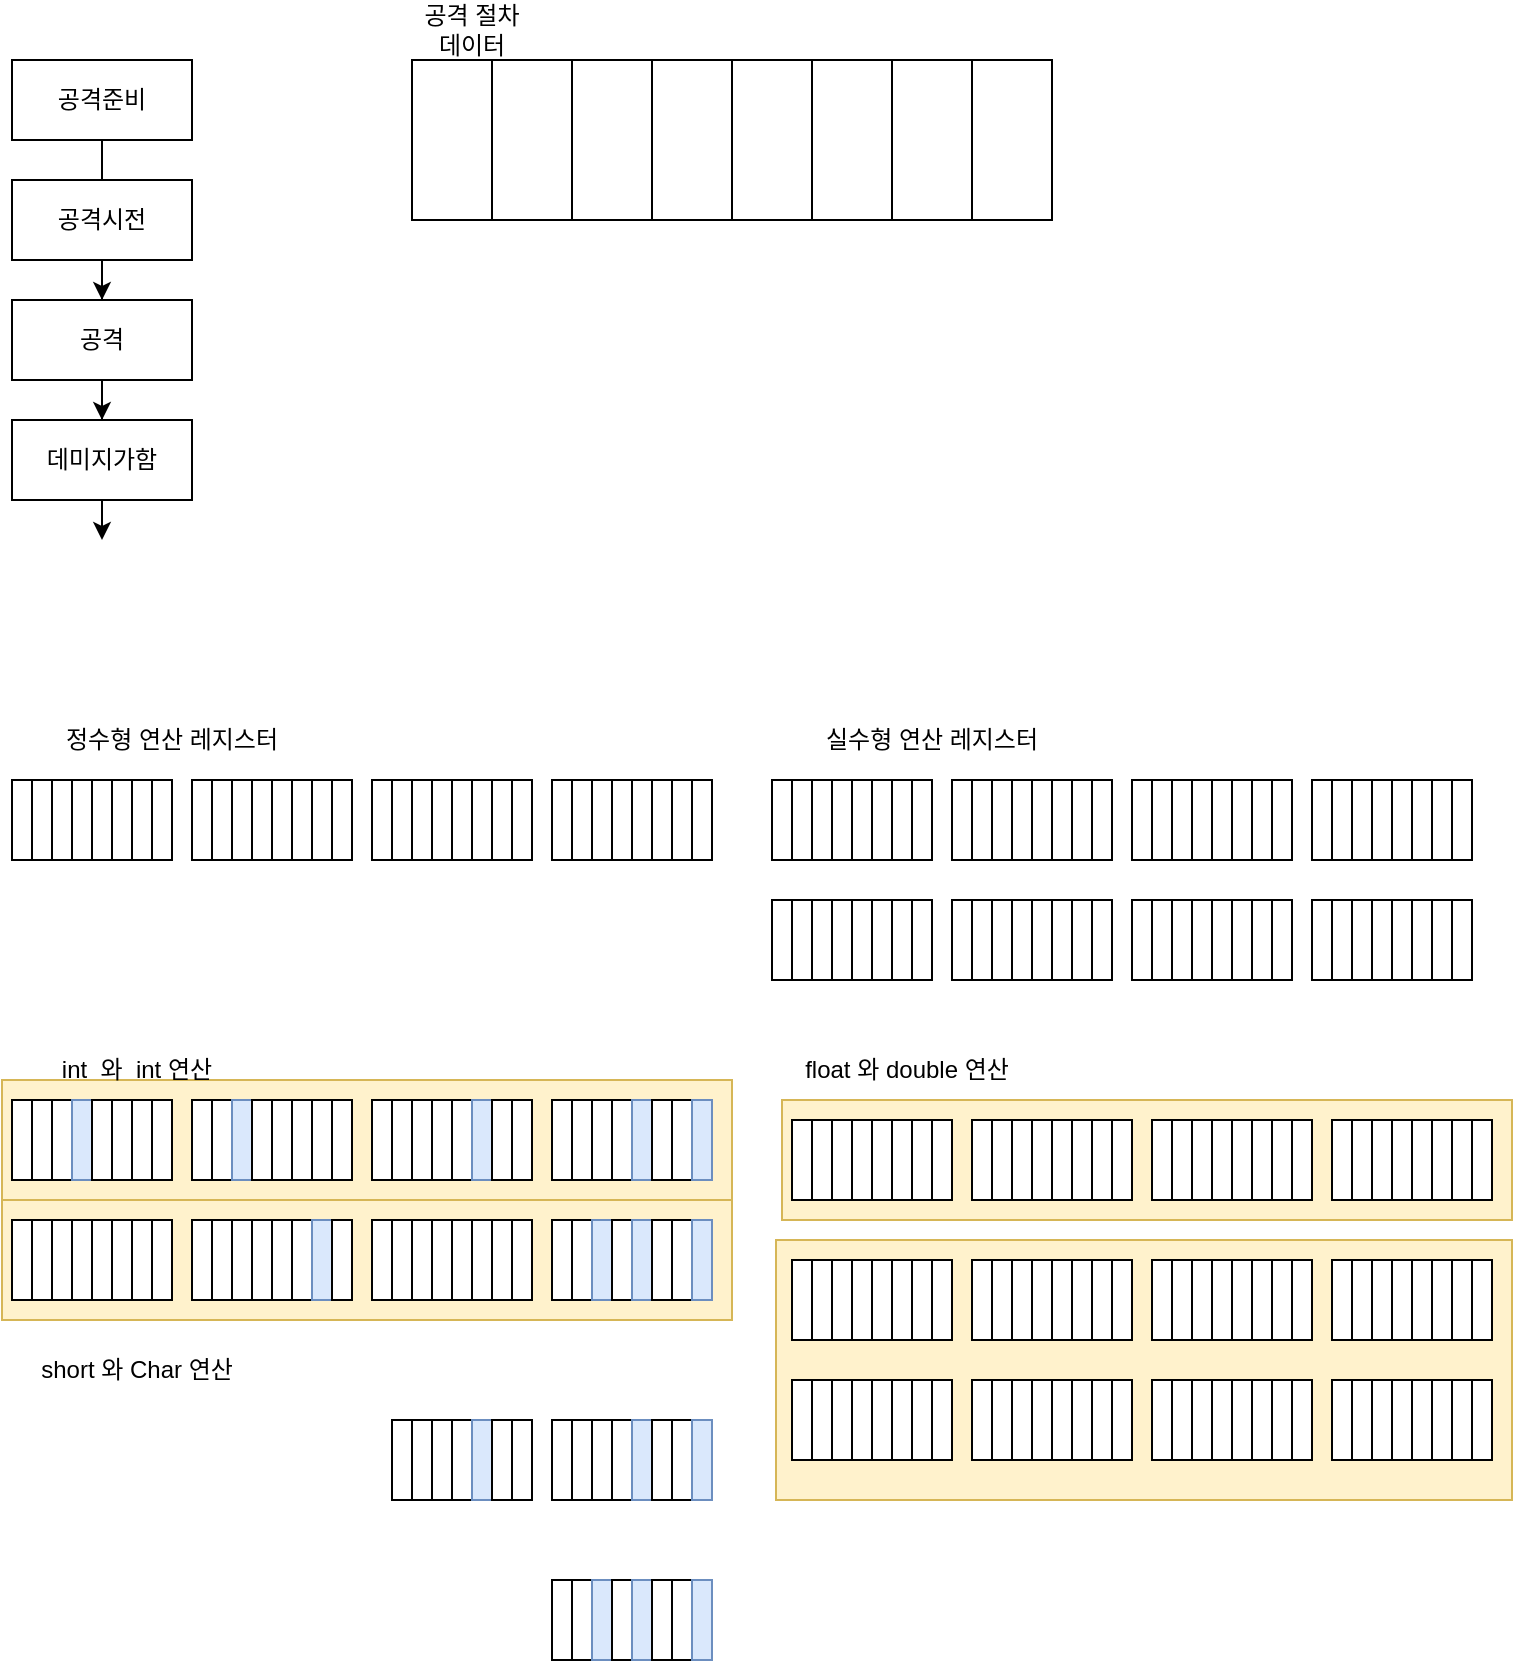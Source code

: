 <mxfile version="17.1.3" type="device"><diagram id="Vo5iiV8naYJb0bLIWX2L" name="Page-1"><mxGraphModel dx="920" dy="551" grid="1" gridSize="10" guides="1" tooltips="1" connect="1" arrows="1" fold="1" page="1" pageScale="1" pageWidth="827" pageHeight="1169" math="0" shadow="0"><root><mxCell id="0"/><mxCell id="1" parent="0"/><mxCell id="YR-LMl0BRKi59D6_fEqB-435" value="" style="rounded=0;whiteSpace=wrap;html=1;fillColor=#fff2cc;strokeColor=#d6b656;" vertex="1" parent="1"><mxGeometry x="75" y="610" width="365" height="60" as="geometry"/></mxCell><mxCell id="YR-LMl0BRKi59D6_fEqB-434" value="" style="rounded=0;whiteSpace=wrap;html=1;fillColor=#fff2cc;strokeColor=#d6b656;" vertex="1" parent="1"><mxGeometry x="75" y="550" width="365" height="60" as="geometry"/></mxCell><mxCell id="YR-LMl0BRKi59D6_fEqB-433" value="" style="rounded=0;whiteSpace=wrap;html=1;fillColor=#fff2cc;strokeColor=#d6b656;" vertex="1" parent="1"><mxGeometry x="462" y="630" width="368" height="130" as="geometry"/></mxCell><mxCell id="YR-LMl0BRKi59D6_fEqB-432" value="" style="rounded=0;whiteSpace=wrap;html=1;fillColor=#fff2cc;strokeColor=#d6b656;" vertex="1" parent="1"><mxGeometry x="465" y="560" width="365" height="60" as="geometry"/></mxCell><mxCell id="YR-LMl0BRKi59D6_fEqB-9" value="" style="edgeStyle=orthogonalEdgeStyle;rounded=0;orthogonalLoop=1;jettySize=auto;html=1;" edge="1" parent="1" source="YR-LMl0BRKi59D6_fEqB-1" target="YR-LMl0BRKi59D6_fEqB-3"><mxGeometry relative="1" as="geometry"/></mxCell><mxCell id="YR-LMl0BRKi59D6_fEqB-1" value="공격준비" style="rounded=0;whiteSpace=wrap;html=1;" vertex="1" parent="1"><mxGeometry x="80" y="40" width="90" height="40" as="geometry"/></mxCell><mxCell id="YR-LMl0BRKi59D6_fEqB-7" value="" style="edgeStyle=orthogonalEdgeStyle;rounded=0;orthogonalLoop=1;jettySize=auto;html=1;" edge="1" parent="1" source="YR-LMl0BRKi59D6_fEqB-2" target="YR-LMl0BRKi59D6_fEqB-4"><mxGeometry relative="1" as="geometry"/></mxCell><mxCell id="YR-LMl0BRKi59D6_fEqB-2" value="공격시전" style="rounded=0;whiteSpace=wrap;html=1;" vertex="1" parent="1"><mxGeometry x="80" y="100" width="90" height="40" as="geometry"/></mxCell><mxCell id="YR-LMl0BRKi59D6_fEqB-8" value="" style="edgeStyle=orthogonalEdgeStyle;rounded=0;orthogonalLoop=1;jettySize=auto;html=1;" edge="1" parent="1" source="YR-LMl0BRKi59D6_fEqB-3"><mxGeometry relative="1" as="geometry"><mxPoint x="125" y="280" as="targetPoint"/></mxGeometry></mxCell><mxCell id="YR-LMl0BRKi59D6_fEqB-3" value="공격" style="rounded=0;whiteSpace=wrap;html=1;" vertex="1" parent="1"><mxGeometry x="80" y="160" width="90" height="40" as="geometry"/></mxCell><mxCell id="YR-LMl0BRKi59D6_fEqB-4" value="데미지가함" style="rounded=0;whiteSpace=wrap;html=1;" vertex="1" parent="1"><mxGeometry x="80" y="220" width="90" height="40" as="geometry"/></mxCell><mxCell id="YR-LMl0BRKi59D6_fEqB-10" value="" style="rounded=0;whiteSpace=wrap;html=1;" vertex="1" parent="1"><mxGeometry x="280" y="40" width="40" height="80" as="geometry"/></mxCell><mxCell id="YR-LMl0BRKi59D6_fEqB-11" value="" style="rounded=0;whiteSpace=wrap;html=1;" vertex="1" parent="1"><mxGeometry x="320" y="40" width="40" height="80" as="geometry"/></mxCell><mxCell id="YR-LMl0BRKi59D6_fEqB-12" value="" style="rounded=0;whiteSpace=wrap;html=1;" vertex="1" parent="1"><mxGeometry x="360" y="40" width="40" height="80" as="geometry"/></mxCell><mxCell id="YR-LMl0BRKi59D6_fEqB-13" value="" style="rounded=0;whiteSpace=wrap;html=1;" vertex="1" parent="1"><mxGeometry x="400" y="40" width="40" height="80" as="geometry"/></mxCell><mxCell id="YR-LMl0BRKi59D6_fEqB-14" value="" style="rounded=0;whiteSpace=wrap;html=1;" vertex="1" parent="1"><mxGeometry x="440" y="40" width="40" height="80" as="geometry"/></mxCell><mxCell id="YR-LMl0BRKi59D6_fEqB-15" value="" style="rounded=0;whiteSpace=wrap;html=1;" vertex="1" parent="1"><mxGeometry x="480" y="40" width="40" height="80" as="geometry"/></mxCell><mxCell id="YR-LMl0BRKi59D6_fEqB-16" value="" style="rounded=0;whiteSpace=wrap;html=1;" vertex="1" parent="1"><mxGeometry x="520" y="40" width="40" height="80" as="geometry"/></mxCell><mxCell id="YR-LMl0BRKi59D6_fEqB-17" value="" style="rounded=0;whiteSpace=wrap;html=1;" vertex="1" parent="1"><mxGeometry x="560" y="40" width="40" height="80" as="geometry"/></mxCell><mxCell id="YR-LMl0BRKi59D6_fEqB-18" value="공격 절차 데이터" style="text;html=1;strokeColor=none;fillColor=none;align=center;verticalAlign=middle;whiteSpace=wrap;rounded=0;" vertex="1" parent="1"><mxGeometry x="280" y="10" width="60" height="30" as="geometry"/></mxCell><mxCell id="YR-LMl0BRKi59D6_fEqB-19" value="" style="rounded=0;whiteSpace=wrap;html=1;" vertex="1" parent="1"><mxGeometry x="80" y="400" width="10" height="40" as="geometry"/></mxCell><mxCell id="YR-LMl0BRKi59D6_fEqB-27" value="정수형 연산 레지스터" style="text;html=1;strokeColor=none;fillColor=none;align=center;verticalAlign=middle;whiteSpace=wrap;rounded=0;" vertex="1" parent="1"><mxGeometry x="80" y="360" width="160" height="40" as="geometry"/></mxCell><mxCell id="YR-LMl0BRKi59D6_fEqB-36" value="" style="rounded=0;whiteSpace=wrap;html=1;" vertex="1" parent="1"><mxGeometry x="90" y="400" width="10" height="40" as="geometry"/></mxCell><mxCell id="YR-LMl0BRKi59D6_fEqB-37" value="" style="rounded=0;whiteSpace=wrap;html=1;" vertex="1" parent="1"><mxGeometry x="100" y="400" width="10" height="40" as="geometry"/></mxCell><mxCell id="YR-LMl0BRKi59D6_fEqB-38" value="" style="rounded=0;whiteSpace=wrap;html=1;" vertex="1" parent="1"><mxGeometry x="110" y="400" width="10" height="40" as="geometry"/></mxCell><mxCell id="YR-LMl0BRKi59D6_fEqB-39" value="" style="rounded=0;whiteSpace=wrap;html=1;" vertex="1" parent="1"><mxGeometry x="120" y="400" width="10" height="40" as="geometry"/></mxCell><mxCell id="YR-LMl0BRKi59D6_fEqB-40" value="" style="rounded=0;whiteSpace=wrap;html=1;" vertex="1" parent="1"><mxGeometry x="130" y="400" width="10" height="40" as="geometry"/></mxCell><mxCell id="YR-LMl0BRKi59D6_fEqB-41" value="" style="rounded=0;whiteSpace=wrap;html=1;" vertex="1" parent="1"><mxGeometry x="140" y="400" width="10" height="40" as="geometry"/></mxCell><mxCell id="YR-LMl0BRKi59D6_fEqB-42" value="" style="rounded=0;whiteSpace=wrap;html=1;" vertex="1" parent="1"><mxGeometry x="150" y="400" width="10" height="40" as="geometry"/></mxCell><mxCell id="YR-LMl0BRKi59D6_fEqB-43" value="" style="rounded=0;whiteSpace=wrap;html=1;" vertex="1" parent="1"><mxGeometry x="170" y="400" width="10" height="40" as="geometry"/></mxCell><mxCell id="YR-LMl0BRKi59D6_fEqB-44" value="" style="rounded=0;whiteSpace=wrap;html=1;" vertex="1" parent="1"><mxGeometry x="180" y="400" width="10" height="40" as="geometry"/></mxCell><mxCell id="YR-LMl0BRKi59D6_fEqB-45" value="" style="rounded=0;whiteSpace=wrap;html=1;" vertex="1" parent="1"><mxGeometry x="190" y="400" width="10" height="40" as="geometry"/></mxCell><mxCell id="YR-LMl0BRKi59D6_fEqB-46" value="" style="rounded=0;whiteSpace=wrap;html=1;" vertex="1" parent="1"><mxGeometry x="200" y="400" width="10" height="40" as="geometry"/></mxCell><mxCell id="YR-LMl0BRKi59D6_fEqB-47" value="" style="rounded=0;whiteSpace=wrap;html=1;" vertex="1" parent="1"><mxGeometry x="210" y="400" width="10" height="40" as="geometry"/></mxCell><mxCell id="YR-LMl0BRKi59D6_fEqB-48" value="" style="rounded=0;whiteSpace=wrap;html=1;" vertex="1" parent="1"><mxGeometry x="220" y="400" width="10" height="40" as="geometry"/></mxCell><mxCell id="YR-LMl0BRKi59D6_fEqB-49" value="" style="rounded=0;whiteSpace=wrap;html=1;" vertex="1" parent="1"><mxGeometry x="230" y="400" width="10" height="40" as="geometry"/></mxCell><mxCell id="YR-LMl0BRKi59D6_fEqB-50" value="" style="rounded=0;whiteSpace=wrap;html=1;" vertex="1" parent="1"><mxGeometry x="240" y="400" width="10" height="40" as="geometry"/></mxCell><mxCell id="YR-LMl0BRKi59D6_fEqB-51" value="" style="rounded=0;whiteSpace=wrap;html=1;" vertex="1" parent="1"><mxGeometry x="260" y="400" width="10" height="40" as="geometry"/></mxCell><mxCell id="YR-LMl0BRKi59D6_fEqB-52" value="" style="rounded=0;whiteSpace=wrap;html=1;" vertex="1" parent="1"><mxGeometry x="270" y="400" width="10" height="40" as="geometry"/></mxCell><mxCell id="YR-LMl0BRKi59D6_fEqB-53" value="" style="rounded=0;whiteSpace=wrap;html=1;" vertex="1" parent="1"><mxGeometry x="280" y="400" width="10" height="40" as="geometry"/></mxCell><mxCell id="YR-LMl0BRKi59D6_fEqB-54" value="" style="rounded=0;whiteSpace=wrap;html=1;" vertex="1" parent="1"><mxGeometry x="290" y="400" width="10" height="40" as="geometry"/></mxCell><mxCell id="YR-LMl0BRKi59D6_fEqB-55" value="" style="rounded=0;whiteSpace=wrap;html=1;" vertex="1" parent="1"><mxGeometry x="300" y="400" width="10" height="40" as="geometry"/></mxCell><mxCell id="YR-LMl0BRKi59D6_fEqB-56" value="" style="rounded=0;whiteSpace=wrap;html=1;" vertex="1" parent="1"><mxGeometry x="310" y="400" width="10" height="40" as="geometry"/></mxCell><mxCell id="YR-LMl0BRKi59D6_fEqB-57" value="" style="rounded=0;whiteSpace=wrap;html=1;" vertex="1" parent="1"><mxGeometry x="320" y="400" width="10" height="40" as="geometry"/></mxCell><mxCell id="YR-LMl0BRKi59D6_fEqB-58" value="" style="rounded=0;whiteSpace=wrap;html=1;" vertex="1" parent="1"><mxGeometry x="330" y="400" width="10" height="40" as="geometry"/></mxCell><mxCell id="YR-LMl0BRKi59D6_fEqB-67" value="" style="rounded=0;whiteSpace=wrap;html=1;" vertex="1" parent="1"><mxGeometry x="350" y="400" width="10" height="40" as="geometry"/></mxCell><mxCell id="YR-LMl0BRKi59D6_fEqB-68" value="" style="rounded=0;whiteSpace=wrap;html=1;" vertex="1" parent="1"><mxGeometry x="360" y="400" width="10" height="40" as="geometry"/></mxCell><mxCell id="YR-LMl0BRKi59D6_fEqB-69" value="" style="rounded=0;whiteSpace=wrap;html=1;" vertex="1" parent="1"><mxGeometry x="370" y="400" width="10" height="40" as="geometry"/></mxCell><mxCell id="YR-LMl0BRKi59D6_fEqB-70" value="" style="rounded=0;whiteSpace=wrap;html=1;" vertex="1" parent="1"><mxGeometry x="380" y="400" width="10" height="40" as="geometry"/></mxCell><mxCell id="YR-LMl0BRKi59D6_fEqB-71" value="" style="rounded=0;whiteSpace=wrap;html=1;" vertex="1" parent="1"><mxGeometry x="390" y="400" width="10" height="40" as="geometry"/></mxCell><mxCell id="YR-LMl0BRKi59D6_fEqB-72" value="" style="rounded=0;whiteSpace=wrap;html=1;" vertex="1" parent="1"><mxGeometry x="400" y="400" width="10" height="40" as="geometry"/></mxCell><mxCell id="YR-LMl0BRKi59D6_fEqB-73" value="" style="rounded=0;whiteSpace=wrap;html=1;" vertex="1" parent="1"><mxGeometry x="410" y="400" width="10" height="40" as="geometry"/></mxCell><mxCell id="YR-LMl0BRKi59D6_fEqB-74" value="" style="rounded=0;whiteSpace=wrap;html=1;" vertex="1" parent="1"><mxGeometry x="420" y="400" width="10" height="40" as="geometry"/></mxCell><mxCell id="YR-LMl0BRKi59D6_fEqB-75" value="" style="rounded=0;whiteSpace=wrap;html=1;" vertex="1" parent="1"><mxGeometry x="460" y="400" width="10" height="40" as="geometry"/></mxCell><mxCell id="YR-LMl0BRKi59D6_fEqB-76" value="실수형 연산 레지스터" style="text;html=1;strokeColor=none;fillColor=none;align=center;verticalAlign=middle;whiteSpace=wrap;rounded=0;" vertex="1" parent="1"><mxGeometry x="460" y="360" width="160" height="40" as="geometry"/></mxCell><mxCell id="YR-LMl0BRKi59D6_fEqB-77" value="" style="rounded=0;whiteSpace=wrap;html=1;" vertex="1" parent="1"><mxGeometry x="470" y="400" width="10" height="40" as="geometry"/></mxCell><mxCell id="YR-LMl0BRKi59D6_fEqB-78" value="" style="rounded=0;whiteSpace=wrap;html=1;" vertex="1" parent="1"><mxGeometry x="480" y="400" width="10" height="40" as="geometry"/></mxCell><mxCell id="YR-LMl0BRKi59D6_fEqB-79" value="" style="rounded=0;whiteSpace=wrap;html=1;" vertex="1" parent="1"><mxGeometry x="490" y="400" width="10" height="40" as="geometry"/></mxCell><mxCell id="YR-LMl0BRKi59D6_fEqB-80" value="" style="rounded=0;whiteSpace=wrap;html=1;" vertex="1" parent="1"><mxGeometry x="500" y="400" width="10" height="40" as="geometry"/></mxCell><mxCell id="YR-LMl0BRKi59D6_fEqB-81" value="" style="rounded=0;whiteSpace=wrap;html=1;" vertex="1" parent="1"><mxGeometry x="510" y="400" width="10" height="40" as="geometry"/></mxCell><mxCell id="YR-LMl0BRKi59D6_fEqB-82" value="" style="rounded=0;whiteSpace=wrap;html=1;" vertex="1" parent="1"><mxGeometry x="520" y="400" width="10" height="40" as="geometry"/></mxCell><mxCell id="YR-LMl0BRKi59D6_fEqB-83" value="" style="rounded=0;whiteSpace=wrap;html=1;" vertex="1" parent="1"><mxGeometry x="530" y="400" width="10" height="40" as="geometry"/></mxCell><mxCell id="YR-LMl0BRKi59D6_fEqB-84" value="" style="rounded=0;whiteSpace=wrap;html=1;" vertex="1" parent="1"><mxGeometry x="550" y="400" width="10" height="40" as="geometry"/></mxCell><mxCell id="YR-LMl0BRKi59D6_fEqB-85" value="" style="rounded=0;whiteSpace=wrap;html=1;" vertex="1" parent="1"><mxGeometry x="560" y="400" width="10" height="40" as="geometry"/></mxCell><mxCell id="YR-LMl0BRKi59D6_fEqB-86" value="" style="rounded=0;whiteSpace=wrap;html=1;" vertex="1" parent="1"><mxGeometry x="570" y="400" width="10" height="40" as="geometry"/></mxCell><mxCell id="YR-LMl0BRKi59D6_fEqB-87" value="" style="rounded=0;whiteSpace=wrap;html=1;" vertex="1" parent="1"><mxGeometry x="580" y="400" width="10" height="40" as="geometry"/></mxCell><mxCell id="YR-LMl0BRKi59D6_fEqB-88" value="" style="rounded=0;whiteSpace=wrap;html=1;" vertex="1" parent="1"><mxGeometry x="590" y="400" width="10" height="40" as="geometry"/></mxCell><mxCell id="YR-LMl0BRKi59D6_fEqB-89" value="" style="rounded=0;whiteSpace=wrap;html=1;" vertex="1" parent="1"><mxGeometry x="600" y="400" width="10" height="40" as="geometry"/></mxCell><mxCell id="YR-LMl0BRKi59D6_fEqB-90" value="" style="rounded=0;whiteSpace=wrap;html=1;" vertex="1" parent="1"><mxGeometry x="610" y="400" width="10" height="40" as="geometry"/></mxCell><mxCell id="YR-LMl0BRKi59D6_fEqB-91" value="" style="rounded=0;whiteSpace=wrap;html=1;" vertex="1" parent="1"><mxGeometry x="620" y="400" width="10" height="40" as="geometry"/></mxCell><mxCell id="YR-LMl0BRKi59D6_fEqB-92" value="" style="rounded=0;whiteSpace=wrap;html=1;" vertex="1" parent="1"><mxGeometry x="640" y="400" width="10" height="40" as="geometry"/></mxCell><mxCell id="YR-LMl0BRKi59D6_fEqB-93" value="" style="rounded=0;whiteSpace=wrap;html=1;" vertex="1" parent="1"><mxGeometry x="650" y="400" width="10" height="40" as="geometry"/></mxCell><mxCell id="YR-LMl0BRKi59D6_fEqB-94" value="" style="rounded=0;whiteSpace=wrap;html=1;" vertex="1" parent="1"><mxGeometry x="660" y="400" width="10" height="40" as="geometry"/></mxCell><mxCell id="YR-LMl0BRKi59D6_fEqB-95" value="" style="rounded=0;whiteSpace=wrap;html=1;" vertex="1" parent="1"><mxGeometry x="670" y="400" width="10" height="40" as="geometry"/></mxCell><mxCell id="YR-LMl0BRKi59D6_fEqB-96" value="" style="rounded=0;whiteSpace=wrap;html=1;" vertex="1" parent="1"><mxGeometry x="680" y="400" width="10" height="40" as="geometry"/></mxCell><mxCell id="YR-LMl0BRKi59D6_fEqB-97" value="" style="rounded=0;whiteSpace=wrap;html=1;" vertex="1" parent="1"><mxGeometry x="690" y="400" width="10" height="40" as="geometry"/></mxCell><mxCell id="YR-LMl0BRKi59D6_fEqB-98" value="" style="rounded=0;whiteSpace=wrap;html=1;" vertex="1" parent="1"><mxGeometry x="700" y="400" width="10" height="40" as="geometry"/></mxCell><mxCell id="YR-LMl0BRKi59D6_fEqB-99" value="" style="rounded=0;whiteSpace=wrap;html=1;" vertex="1" parent="1"><mxGeometry x="710" y="400" width="10" height="40" as="geometry"/></mxCell><mxCell id="YR-LMl0BRKi59D6_fEqB-100" value="" style="rounded=0;whiteSpace=wrap;html=1;" vertex="1" parent="1"><mxGeometry x="730" y="400" width="10" height="40" as="geometry"/></mxCell><mxCell id="YR-LMl0BRKi59D6_fEqB-101" value="" style="rounded=0;whiteSpace=wrap;html=1;" vertex="1" parent="1"><mxGeometry x="740" y="400" width="10" height="40" as="geometry"/></mxCell><mxCell id="YR-LMl0BRKi59D6_fEqB-102" value="" style="rounded=0;whiteSpace=wrap;html=1;" vertex="1" parent="1"><mxGeometry x="750" y="400" width="10" height="40" as="geometry"/></mxCell><mxCell id="YR-LMl0BRKi59D6_fEqB-103" value="" style="rounded=0;whiteSpace=wrap;html=1;" vertex="1" parent="1"><mxGeometry x="760" y="400" width="10" height="40" as="geometry"/></mxCell><mxCell id="YR-LMl0BRKi59D6_fEqB-104" value="" style="rounded=0;whiteSpace=wrap;html=1;" vertex="1" parent="1"><mxGeometry x="770" y="400" width="10" height="40" as="geometry"/></mxCell><mxCell id="YR-LMl0BRKi59D6_fEqB-105" value="" style="rounded=0;whiteSpace=wrap;html=1;" vertex="1" parent="1"><mxGeometry x="780" y="400" width="10" height="40" as="geometry"/></mxCell><mxCell id="YR-LMl0BRKi59D6_fEqB-106" value="" style="rounded=0;whiteSpace=wrap;html=1;" vertex="1" parent="1"><mxGeometry x="790" y="400" width="10" height="40" as="geometry"/></mxCell><mxCell id="YR-LMl0BRKi59D6_fEqB-107" value="" style="rounded=0;whiteSpace=wrap;html=1;" vertex="1" parent="1"><mxGeometry x="800" y="400" width="10" height="40" as="geometry"/></mxCell><mxCell id="YR-LMl0BRKi59D6_fEqB-108" value="" style="rounded=0;whiteSpace=wrap;html=1;" vertex="1" parent="1"><mxGeometry x="460" y="460" width="10" height="40" as="geometry"/></mxCell><mxCell id="YR-LMl0BRKi59D6_fEqB-109" value="" style="rounded=0;whiteSpace=wrap;html=1;" vertex="1" parent="1"><mxGeometry x="470" y="460" width="10" height="40" as="geometry"/></mxCell><mxCell id="YR-LMl0BRKi59D6_fEqB-110" value="" style="rounded=0;whiteSpace=wrap;html=1;" vertex="1" parent="1"><mxGeometry x="480" y="460" width="10" height="40" as="geometry"/></mxCell><mxCell id="YR-LMl0BRKi59D6_fEqB-111" value="" style="rounded=0;whiteSpace=wrap;html=1;" vertex="1" parent="1"><mxGeometry x="490" y="460" width="10" height="40" as="geometry"/></mxCell><mxCell id="YR-LMl0BRKi59D6_fEqB-112" value="" style="rounded=0;whiteSpace=wrap;html=1;" vertex="1" parent="1"><mxGeometry x="500" y="460" width="10" height="40" as="geometry"/></mxCell><mxCell id="YR-LMl0BRKi59D6_fEqB-113" value="" style="rounded=0;whiteSpace=wrap;html=1;" vertex="1" parent="1"><mxGeometry x="510" y="460" width="10" height="40" as="geometry"/></mxCell><mxCell id="YR-LMl0BRKi59D6_fEqB-114" value="" style="rounded=0;whiteSpace=wrap;html=1;" vertex="1" parent="1"><mxGeometry x="520" y="460" width="10" height="40" as="geometry"/></mxCell><mxCell id="YR-LMl0BRKi59D6_fEqB-115" value="" style="rounded=0;whiteSpace=wrap;html=1;" vertex="1" parent="1"><mxGeometry x="530" y="460" width="10" height="40" as="geometry"/></mxCell><mxCell id="YR-LMl0BRKi59D6_fEqB-116" value="" style="rounded=0;whiteSpace=wrap;html=1;" vertex="1" parent="1"><mxGeometry x="550" y="460" width="10" height="40" as="geometry"/></mxCell><mxCell id="YR-LMl0BRKi59D6_fEqB-117" value="" style="rounded=0;whiteSpace=wrap;html=1;" vertex="1" parent="1"><mxGeometry x="560" y="460" width="10" height="40" as="geometry"/></mxCell><mxCell id="YR-LMl0BRKi59D6_fEqB-118" value="" style="rounded=0;whiteSpace=wrap;html=1;" vertex="1" parent="1"><mxGeometry x="570" y="460" width="10" height="40" as="geometry"/></mxCell><mxCell id="YR-LMl0BRKi59D6_fEqB-119" value="" style="rounded=0;whiteSpace=wrap;html=1;" vertex="1" parent="1"><mxGeometry x="580" y="460" width="10" height="40" as="geometry"/></mxCell><mxCell id="YR-LMl0BRKi59D6_fEqB-120" value="" style="rounded=0;whiteSpace=wrap;html=1;" vertex="1" parent="1"><mxGeometry x="590" y="460" width="10" height="40" as="geometry"/></mxCell><mxCell id="YR-LMl0BRKi59D6_fEqB-121" value="" style="rounded=0;whiteSpace=wrap;html=1;" vertex="1" parent="1"><mxGeometry x="600" y="460" width="10" height="40" as="geometry"/></mxCell><mxCell id="YR-LMl0BRKi59D6_fEqB-122" value="" style="rounded=0;whiteSpace=wrap;html=1;" vertex="1" parent="1"><mxGeometry x="610" y="460" width="10" height="40" as="geometry"/></mxCell><mxCell id="YR-LMl0BRKi59D6_fEqB-123" value="" style="rounded=0;whiteSpace=wrap;html=1;" vertex="1" parent="1"><mxGeometry x="620" y="460" width="10" height="40" as="geometry"/></mxCell><mxCell id="YR-LMl0BRKi59D6_fEqB-124" value="" style="rounded=0;whiteSpace=wrap;html=1;" vertex="1" parent="1"><mxGeometry x="640" y="460" width="10" height="40" as="geometry"/></mxCell><mxCell id="YR-LMl0BRKi59D6_fEqB-125" value="" style="rounded=0;whiteSpace=wrap;html=1;" vertex="1" parent="1"><mxGeometry x="650" y="460" width="10" height="40" as="geometry"/></mxCell><mxCell id="YR-LMl0BRKi59D6_fEqB-126" value="" style="rounded=0;whiteSpace=wrap;html=1;" vertex="1" parent="1"><mxGeometry x="660" y="460" width="10" height="40" as="geometry"/></mxCell><mxCell id="YR-LMl0BRKi59D6_fEqB-127" value="" style="rounded=0;whiteSpace=wrap;html=1;" vertex="1" parent="1"><mxGeometry x="670" y="460" width="10" height="40" as="geometry"/></mxCell><mxCell id="YR-LMl0BRKi59D6_fEqB-128" value="" style="rounded=0;whiteSpace=wrap;html=1;" vertex="1" parent="1"><mxGeometry x="680" y="460" width="10" height="40" as="geometry"/></mxCell><mxCell id="YR-LMl0BRKi59D6_fEqB-129" value="" style="rounded=0;whiteSpace=wrap;html=1;" vertex="1" parent="1"><mxGeometry x="690" y="460" width="10" height="40" as="geometry"/></mxCell><mxCell id="YR-LMl0BRKi59D6_fEqB-130" value="" style="rounded=0;whiteSpace=wrap;html=1;" vertex="1" parent="1"><mxGeometry x="700" y="460" width="10" height="40" as="geometry"/></mxCell><mxCell id="YR-LMl0BRKi59D6_fEqB-131" value="" style="rounded=0;whiteSpace=wrap;html=1;" vertex="1" parent="1"><mxGeometry x="710" y="460" width="10" height="40" as="geometry"/></mxCell><mxCell id="YR-LMl0BRKi59D6_fEqB-132" value="" style="rounded=0;whiteSpace=wrap;html=1;" vertex="1" parent="1"><mxGeometry x="730" y="460" width="10" height="40" as="geometry"/></mxCell><mxCell id="YR-LMl0BRKi59D6_fEqB-133" value="" style="rounded=0;whiteSpace=wrap;html=1;" vertex="1" parent="1"><mxGeometry x="740" y="460" width="10" height="40" as="geometry"/></mxCell><mxCell id="YR-LMl0BRKi59D6_fEqB-134" value="" style="rounded=0;whiteSpace=wrap;html=1;" vertex="1" parent="1"><mxGeometry x="750" y="460" width="10" height="40" as="geometry"/></mxCell><mxCell id="YR-LMl0BRKi59D6_fEqB-135" value="" style="rounded=0;whiteSpace=wrap;html=1;" vertex="1" parent="1"><mxGeometry x="760" y="460" width="10" height="40" as="geometry"/></mxCell><mxCell id="YR-LMl0BRKi59D6_fEqB-136" value="" style="rounded=0;whiteSpace=wrap;html=1;" vertex="1" parent="1"><mxGeometry x="770" y="460" width="10" height="40" as="geometry"/></mxCell><mxCell id="YR-LMl0BRKi59D6_fEqB-137" value="" style="rounded=0;whiteSpace=wrap;html=1;" vertex="1" parent="1"><mxGeometry x="780" y="460" width="10" height="40" as="geometry"/></mxCell><mxCell id="YR-LMl0BRKi59D6_fEqB-138" value="" style="rounded=0;whiteSpace=wrap;html=1;" vertex="1" parent="1"><mxGeometry x="790" y="460" width="10" height="40" as="geometry"/></mxCell><mxCell id="YR-LMl0BRKi59D6_fEqB-139" value="" style="rounded=0;whiteSpace=wrap;html=1;" vertex="1" parent="1"><mxGeometry x="800" y="460" width="10" height="40" as="geometry"/></mxCell><mxCell id="YR-LMl0BRKi59D6_fEqB-140" value="int&amp;nbsp; 와&amp;nbsp; int 연산" style="text;html=1;strokeColor=none;fillColor=none;align=center;verticalAlign=middle;whiteSpace=wrap;rounded=0;" vertex="1" parent="1"><mxGeometry x="80" y="530" width="125" height="30" as="geometry"/></mxCell><mxCell id="YR-LMl0BRKi59D6_fEqB-141" value="" style="rounded=0;whiteSpace=wrap;html=1;" vertex="1" parent="1"><mxGeometry x="80" y="560" width="10" height="40" as="geometry"/></mxCell><mxCell id="YR-LMl0BRKi59D6_fEqB-142" value="" style="rounded=0;whiteSpace=wrap;html=1;" vertex="1" parent="1"><mxGeometry x="90" y="560" width="10" height="40" as="geometry"/></mxCell><mxCell id="YR-LMl0BRKi59D6_fEqB-143" value="" style="rounded=0;whiteSpace=wrap;html=1;" vertex="1" parent="1"><mxGeometry x="100" y="560" width="10" height="40" as="geometry"/></mxCell><mxCell id="YR-LMl0BRKi59D6_fEqB-144" value="" style="rounded=0;whiteSpace=wrap;html=1;fillColor=#dae8fc;strokeColor=#6c8ebf;" vertex="1" parent="1"><mxGeometry x="110" y="560" width="10" height="40" as="geometry"/></mxCell><mxCell id="YR-LMl0BRKi59D6_fEqB-145" value="" style="rounded=0;whiteSpace=wrap;html=1;" vertex="1" parent="1"><mxGeometry x="120" y="560" width="10" height="40" as="geometry"/></mxCell><mxCell id="YR-LMl0BRKi59D6_fEqB-146" value="" style="rounded=0;whiteSpace=wrap;html=1;" vertex="1" parent="1"><mxGeometry x="130" y="560" width="10" height="40" as="geometry"/></mxCell><mxCell id="YR-LMl0BRKi59D6_fEqB-147" value="" style="rounded=0;whiteSpace=wrap;html=1;" vertex="1" parent="1"><mxGeometry x="140" y="560" width="10" height="40" as="geometry"/></mxCell><mxCell id="YR-LMl0BRKi59D6_fEqB-148" value="" style="rounded=0;whiteSpace=wrap;html=1;" vertex="1" parent="1"><mxGeometry x="150" y="560" width="10" height="40" as="geometry"/></mxCell><mxCell id="YR-LMl0BRKi59D6_fEqB-149" value="" style="rounded=0;whiteSpace=wrap;html=1;" vertex="1" parent="1"><mxGeometry x="170" y="560" width="10" height="40" as="geometry"/></mxCell><mxCell id="YR-LMl0BRKi59D6_fEqB-150" value="" style="rounded=0;whiteSpace=wrap;html=1;" vertex="1" parent="1"><mxGeometry x="180" y="560" width="10" height="40" as="geometry"/></mxCell><mxCell id="YR-LMl0BRKi59D6_fEqB-151" value="" style="rounded=0;whiteSpace=wrap;html=1;fillColor=#dae8fc;strokeColor=#6c8ebf;" vertex="1" parent="1"><mxGeometry x="190" y="560" width="10" height="40" as="geometry"/></mxCell><mxCell id="YR-LMl0BRKi59D6_fEqB-152" value="" style="rounded=0;whiteSpace=wrap;html=1;" vertex="1" parent="1"><mxGeometry x="200" y="560" width="10" height="40" as="geometry"/></mxCell><mxCell id="YR-LMl0BRKi59D6_fEqB-153" value="" style="rounded=0;whiteSpace=wrap;html=1;" vertex="1" parent="1"><mxGeometry x="210" y="560" width="10" height="40" as="geometry"/></mxCell><mxCell id="YR-LMl0BRKi59D6_fEqB-154" value="" style="rounded=0;whiteSpace=wrap;html=1;" vertex="1" parent="1"><mxGeometry x="220" y="560" width="10" height="40" as="geometry"/></mxCell><mxCell id="YR-LMl0BRKi59D6_fEqB-155" value="" style="rounded=0;whiteSpace=wrap;html=1;" vertex="1" parent="1"><mxGeometry x="230" y="560" width="10" height="40" as="geometry"/></mxCell><mxCell id="YR-LMl0BRKi59D6_fEqB-156" value="" style="rounded=0;whiteSpace=wrap;html=1;" vertex="1" parent="1"><mxGeometry x="240" y="560" width="10" height="40" as="geometry"/></mxCell><mxCell id="YR-LMl0BRKi59D6_fEqB-157" value="" style="rounded=0;whiteSpace=wrap;html=1;" vertex="1" parent="1"><mxGeometry x="260" y="560" width="10" height="40" as="geometry"/></mxCell><mxCell id="YR-LMl0BRKi59D6_fEqB-158" value="" style="rounded=0;whiteSpace=wrap;html=1;" vertex="1" parent="1"><mxGeometry x="270" y="560" width="10" height="40" as="geometry"/></mxCell><mxCell id="YR-LMl0BRKi59D6_fEqB-159" value="" style="rounded=0;whiteSpace=wrap;html=1;" vertex="1" parent="1"><mxGeometry x="280" y="560" width="10" height="40" as="geometry"/></mxCell><mxCell id="YR-LMl0BRKi59D6_fEqB-160" value="" style="rounded=0;whiteSpace=wrap;html=1;" vertex="1" parent="1"><mxGeometry x="290" y="560" width="10" height="40" as="geometry"/></mxCell><mxCell id="YR-LMl0BRKi59D6_fEqB-161" value="" style="rounded=0;whiteSpace=wrap;html=1;" vertex="1" parent="1"><mxGeometry x="300" y="560" width="10" height="40" as="geometry"/></mxCell><mxCell id="YR-LMl0BRKi59D6_fEqB-162" value="" style="rounded=0;whiteSpace=wrap;html=1;fillColor=#dae8fc;strokeColor=#6c8ebf;" vertex="1" parent="1"><mxGeometry x="310" y="560" width="10" height="40" as="geometry"/></mxCell><mxCell id="YR-LMl0BRKi59D6_fEqB-163" value="" style="rounded=0;whiteSpace=wrap;html=1;" vertex="1" parent="1"><mxGeometry x="320" y="560" width="10" height="40" as="geometry"/></mxCell><mxCell id="YR-LMl0BRKi59D6_fEqB-164" value="" style="rounded=0;whiteSpace=wrap;html=1;" vertex="1" parent="1"><mxGeometry x="330" y="560" width="10" height="40" as="geometry"/></mxCell><mxCell id="YR-LMl0BRKi59D6_fEqB-165" value="" style="rounded=0;whiteSpace=wrap;html=1;" vertex="1" parent="1"><mxGeometry x="350" y="560" width="10" height="40" as="geometry"/></mxCell><mxCell id="YR-LMl0BRKi59D6_fEqB-166" value="" style="rounded=0;whiteSpace=wrap;html=1;" vertex="1" parent="1"><mxGeometry x="360" y="560" width="10" height="40" as="geometry"/></mxCell><mxCell id="YR-LMl0BRKi59D6_fEqB-167" value="" style="rounded=0;whiteSpace=wrap;html=1;" vertex="1" parent="1"><mxGeometry x="370" y="560" width="10" height="40" as="geometry"/></mxCell><mxCell id="YR-LMl0BRKi59D6_fEqB-168" value="" style="rounded=0;whiteSpace=wrap;html=1;" vertex="1" parent="1"><mxGeometry x="380" y="560" width="10" height="40" as="geometry"/></mxCell><mxCell id="YR-LMl0BRKi59D6_fEqB-169" value="" style="rounded=0;whiteSpace=wrap;html=1;fillColor=#dae8fc;strokeColor=#6c8ebf;" vertex="1" parent="1"><mxGeometry x="390" y="560" width="10" height="40" as="geometry"/></mxCell><mxCell id="YR-LMl0BRKi59D6_fEqB-170" value="" style="rounded=0;whiteSpace=wrap;html=1;" vertex="1" parent="1"><mxGeometry x="400" y="560" width="10" height="40" as="geometry"/></mxCell><mxCell id="YR-LMl0BRKi59D6_fEqB-171" value="" style="rounded=0;whiteSpace=wrap;html=1;" vertex="1" parent="1"><mxGeometry x="410" y="560" width="10" height="40" as="geometry"/></mxCell><mxCell id="YR-LMl0BRKi59D6_fEqB-172" value="" style="rounded=0;whiteSpace=wrap;html=1;fillColor=#dae8fc;strokeColor=#6c8ebf;" vertex="1" parent="1"><mxGeometry x="420" y="560" width="10" height="40" as="geometry"/></mxCell><mxCell id="YR-LMl0BRKi59D6_fEqB-173" value="" style="rounded=0;whiteSpace=wrap;html=1;" vertex="1" parent="1"><mxGeometry x="80" y="620" width="10" height="40" as="geometry"/></mxCell><mxCell id="YR-LMl0BRKi59D6_fEqB-174" value="" style="rounded=0;whiteSpace=wrap;html=1;" vertex="1" parent="1"><mxGeometry x="90" y="620" width="10" height="40" as="geometry"/></mxCell><mxCell id="YR-LMl0BRKi59D6_fEqB-175" value="" style="rounded=0;whiteSpace=wrap;html=1;" vertex="1" parent="1"><mxGeometry x="100" y="620" width="10" height="40" as="geometry"/></mxCell><mxCell id="YR-LMl0BRKi59D6_fEqB-176" value="" style="rounded=0;whiteSpace=wrap;html=1;" vertex="1" parent="1"><mxGeometry x="110" y="620" width="10" height="40" as="geometry"/></mxCell><mxCell id="YR-LMl0BRKi59D6_fEqB-177" value="" style="rounded=0;whiteSpace=wrap;html=1;" vertex="1" parent="1"><mxGeometry x="120" y="620" width="10" height="40" as="geometry"/></mxCell><mxCell id="YR-LMl0BRKi59D6_fEqB-178" value="" style="rounded=0;whiteSpace=wrap;html=1;" vertex="1" parent="1"><mxGeometry x="130" y="620" width="10" height="40" as="geometry"/></mxCell><mxCell id="YR-LMl0BRKi59D6_fEqB-179" value="" style="rounded=0;whiteSpace=wrap;html=1;" vertex="1" parent="1"><mxGeometry x="140" y="620" width="10" height="40" as="geometry"/></mxCell><mxCell id="YR-LMl0BRKi59D6_fEqB-180" value="" style="rounded=0;whiteSpace=wrap;html=1;" vertex="1" parent="1"><mxGeometry x="150" y="620" width="10" height="40" as="geometry"/></mxCell><mxCell id="YR-LMl0BRKi59D6_fEqB-181" value="" style="rounded=0;whiteSpace=wrap;html=1;" vertex="1" parent="1"><mxGeometry x="170" y="620" width="10" height="40" as="geometry"/></mxCell><mxCell id="YR-LMl0BRKi59D6_fEqB-182" value="" style="rounded=0;whiteSpace=wrap;html=1;" vertex="1" parent="1"><mxGeometry x="180" y="620" width="10" height="40" as="geometry"/></mxCell><mxCell id="YR-LMl0BRKi59D6_fEqB-183" value="" style="rounded=0;whiteSpace=wrap;html=1;" vertex="1" parent="1"><mxGeometry x="190" y="620" width="10" height="40" as="geometry"/></mxCell><mxCell id="YR-LMl0BRKi59D6_fEqB-184" value="" style="rounded=0;whiteSpace=wrap;html=1;" vertex="1" parent="1"><mxGeometry x="200" y="620" width="10" height="40" as="geometry"/></mxCell><mxCell id="YR-LMl0BRKi59D6_fEqB-185" value="" style="rounded=0;whiteSpace=wrap;html=1;" vertex="1" parent="1"><mxGeometry x="210" y="620" width="10" height="40" as="geometry"/></mxCell><mxCell id="YR-LMl0BRKi59D6_fEqB-186" value="" style="rounded=0;whiteSpace=wrap;html=1;" vertex="1" parent="1"><mxGeometry x="220" y="620" width="10" height="40" as="geometry"/></mxCell><mxCell id="YR-LMl0BRKi59D6_fEqB-187" value="" style="rounded=0;whiteSpace=wrap;html=1;fillColor=#dae8fc;strokeColor=#6c8ebf;" vertex="1" parent="1"><mxGeometry x="230" y="620" width="10" height="40" as="geometry"/></mxCell><mxCell id="YR-LMl0BRKi59D6_fEqB-188" value="" style="rounded=0;whiteSpace=wrap;html=1;" vertex="1" parent="1"><mxGeometry x="240" y="620" width="10" height="40" as="geometry"/></mxCell><mxCell id="YR-LMl0BRKi59D6_fEqB-189" value="" style="rounded=0;whiteSpace=wrap;html=1;" vertex="1" parent="1"><mxGeometry x="260" y="620" width="10" height="40" as="geometry"/></mxCell><mxCell id="YR-LMl0BRKi59D6_fEqB-190" value="" style="rounded=0;whiteSpace=wrap;html=1;" vertex="1" parent="1"><mxGeometry x="270" y="620" width="10" height="40" as="geometry"/></mxCell><mxCell id="YR-LMl0BRKi59D6_fEqB-191" value="" style="rounded=0;whiteSpace=wrap;html=1;" vertex="1" parent="1"><mxGeometry x="280" y="620" width="10" height="40" as="geometry"/></mxCell><mxCell id="YR-LMl0BRKi59D6_fEqB-192" value="" style="rounded=0;whiteSpace=wrap;html=1;" vertex="1" parent="1"><mxGeometry x="290" y="620" width="10" height="40" as="geometry"/></mxCell><mxCell id="YR-LMl0BRKi59D6_fEqB-193" value="" style="rounded=0;whiteSpace=wrap;html=1;" vertex="1" parent="1"><mxGeometry x="300" y="620" width="10" height="40" as="geometry"/></mxCell><mxCell id="YR-LMl0BRKi59D6_fEqB-194" value="" style="rounded=0;whiteSpace=wrap;html=1;" vertex="1" parent="1"><mxGeometry x="310" y="620" width="10" height="40" as="geometry"/></mxCell><mxCell id="YR-LMl0BRKi59D6_fEqB-195" value="" style="rounded=0;whiteSpace=wrap;html=1;" vertex="1" parent="1"><mxGeometry x="320" y="620" width="10" height="40" as="geometry"/></mxCell><mxCell id="YR-LMl0BRKi59D6_fEqB-196" value="" style="rounded=0;whiteSpace=wrap;html=1;" vertex="1" parent="1"><mxGeometry x="330" y="620" width="10" height="40" as="geometry"/></mxCell><mxCell id="YR-LMl0BRKi59D6_fEqB-197" value="" style="rounded=0;whiteSpace=wrap;html=1;" vertex="1" parent="1"><mxGeometry x="350" y="620" width="10" height="40" as="geometry"/></mxCell><mxCell id="YR-LMl0BRKi59D6_fEqB-198" value="" style="rounded=0;whiteSpace=wrap;html=1;" vertex="1" parent="1"><mxGeometry x="360" y="620" width="10" height="40" as="geometry"/></mxCell><mxCell id="YR-LMl0BRKi59D6_fEqB-199" value="" style="rounded=0;whiteSpace=wrap;html=1;fillColor=#dae8fc;strokeColor=#6c8ebf;" vertex="1" parent="1"><mxGeometry x="370" y="620" width="10" height="40" as="geometry"/></mxCell><mxCell id="YR-LMl0BRKi59D6_fEqB-200" value="" style="rounded=0;whiteSpace=wrap;html=1;" vertex="1" parent="1"><mxGeometry x="380" y="620" width="10" height="40" as="geometry"/></mxCell><mxCell id="YR-LMl0BRKi59D6_fEqB-201" value="" style="rounded=0;whiteSpace=wrap;html=1;fillColor=#dae8fc;strokeColor=#6c8ebf;" vertex="1" parent="1"><mxGeometry x="390" y="620" width="10" height="40" as="geometry"/></mxCell><mxCell id="YR-LMl0BRKi59D6_fEqB-202" value="" style="rounded=0;whiteSpace=wrap;html=1;" vertex="1" parent="1"><mxGeometry x="400" y="620" width="10" height="40" as="geometry"/></mxCell><mxCell id="YR-LMl0BRKi59D6_fEqB-203" value="" style="rounded=0;whiteSpace=wrap;html=1;" vertex="1" parent="1"><mxGeometry x="410" y="620" width="10" height="40" as="geometry"/></mxCell><mxCell id="YR-LMl0BRKi59D6_fEqB-204" value="" style="rounded=0;whiteSpace=wrap;html=1;fillColor=#dae8fc;strokeColor=#6c8ebf;" vertex="1" parent="1"><mxGeometry x="420" y="620" width="10" height="40" as="geometry"/></mxCell><mxCell id="YR-LMl0BRKi59D6_fEqB-205" value="short 와 Char 연산" style="text;html=1;strokeColor=none;fillColor=none;align=center;verticalAlign=middle;whiteSpace=wrap;rounded=0;" vertex="1" parent="1"><mxGeometry x="80" y="680" width="125" height="30" as="geometry"/></mxCell><mxCell id="YR-LMl0BRKi59D6_fEqB-223" value="" style="rounded=0;whiteSpace=wrap;html=1;" vertex="1" parent="1"><mxGeometry x="270" y="720" width="10" height="40" as="geometry"/></mxCell><mxCell id="YR-LMl0BRKi59D6_fEqB-224" value="" style="rounded=0;whiteSpace=wrap;html=1;" vertex="1" parent="1"><mxGeometry x="280" y="720" width="10" height="40" as="geometry"/></mxCell><mxCell id="YR-LMl0BRKi59D6_fEqB-225" value="" style="rounded=0;whiteSpace=wrap;html=1;" vertex="1" parent="1"><mxGeometry x="290" y="720" width="10" height="40" as="geometry"/></mxCell><mxCell id="YR-LMl0BRKi59D6_fEqB-226" value="" style="rounded=0;whiteSpace=wrap;html=1;" vertex="1" parent="1"><mxGeometry x="300" y="720" width="10" height="40" as="geometry"/></mxCell><mxCell id="YR-LMl0BRKi59D6_fEqB-227" value="" style="rounded=0;whiteSpace=wrap;html=1;fillColor=#dae8fc;strokeColor=#6c8ebf;" vertex="1" parent="1"><mxGeometry x="310" y="720" width="10" height="40" as="geometry"/></mxCell><mxCell id="YR-LMl0BRKi59D6_fEqB-228" value="" style="rounded=0;whiteSpace=wrap;html=1;" vertex="1" parent="1"><mxGeometry x="320" y="720" width="10" height="40" as="geometry"/></mxCell><mxCell id="YR-LMl0BRKi59D6_fEqB-229" value="" style="rounded=0;whiteSpace=wrap;html=1;" vertex="1" parent="1"><mxGeometry x="330" y="720" width="10" height="40" as="geometry"/></mxCell><mxCell id="YR-LMl0BRKi59D6_fEqB-230" value="" style="rounded=0;whiteSpace=wrap;html=1;" vertex="1" parent="1"><mxGeometry x="350" y="720" width="10" height="40" as="geometry"/></mxCell><mxCell id="YR-LMl0BRKi59D6_fEqB-231" value="" style="rounded=0;whiteSpace=wrap;html=1;" vertex="1" parent="1"><mxGeometry x="360" y="720" width="10" height="40" as="geometry"/></mxCell><mxCell id="YR-LMl0BRKi59D6_fEqB-232" value="" style="rounded=0;whiteSpace=wrap;html=1;" vertex="1" parent="1"><mxGeometry x="370" y="720" width="10" height="40" as="geometry"/></mxCell><mxCell id="YR-LMl0BRKi59D6_fEqB-233" value="" style="rounded=0;whiteSpace=wrap;html=1;" vertex="1" parent="1"><mxGeometry x="380" y="720" width="10" height="40" as="geometry"/></mxCell><mxCell id="YR-LMl0BRKi59D6_fEqB-234" value="" style="rounded=0;whiteSpace=wrap;html=1;fillColor=#dae8fc;strokeColor=#6c8ebf;" vertex="1" parent="1"><mxGeometry x="390" y="720" width="10" height="40" as="geometry"/></mxCell><mxCell id="YR-LMl0BRKi59D6_fEqB-235" value="" style="rounded=0;whiteSpace=wrap;html=1;" vertex="1" parent="1"><mxGeometry x="400" y="720" width="10" height="40" as="geometry"/></mxCell><mxCell id="YR-LMl0BRKi59D6_fEqB-236" value="" style="rounded=0;whiteSpace=wrap;html=1;" vertex="1" parent="1"><mxGeometry x="410" y="720" width="10" height="40" as="geometry"/></mxCell><mxCell id="YR-LMl0BRKi59D6_fEqB-237" value="" style="rounded=0;whiteSpace=wrap;html=1;fillColor=#dae8fc;strokeColor=#6c8ebf;" vertex="1" parent="1"><mxGeometry x="420" y="720" width="10" height="40" as="geometry"/></mxCell><mxCell id="YR-LMl0BRKi59D6_fEqB-262" value="" style="rounded=0;whiteSpace=wrap;html=1;" vertex="1" parent="1"><mxGeometry x="350" y="800" width="10" height="40" as="geometry"/></mxCell><mxCell id="YR-LMl0BRKi59D6_fEqB-263" value="" style="rounded=0;whiteSpace=wrap;html=1;" vertex="1" parent="1"><mxGeometry x="360" y="800" width="10" height="40" as="geometry"/></mxCell><mxCell id="YR-LMl0BRKi59D6_fEqB-264" value="" style="rounded=0;whiteSpace=wrap;html=1;fillColor=#dae8fc;strokeColor=#6c8ebf;" vertex="1" parent="1"><mxGeometry x="370" y="800" width="10" height="40" as="geometry"/></mxCell><mxCell id="YR-LMl0BRKi59D6_fEqB-265" value="" style="rounded=0;whiteSpace=wrap;html=1;" vertex="1" parent="1"><mxGeometry x="380" y="800" width="10" height="40" as="geometry"/></mxCell><mxCell id="YR-LMl0BRKi59D6_fEqB-266" value="" style="rounded=0;whiteSpace=wrap;html=1;fillColor=#dae8fc;strokeColor=#6c8ebf;" vertex="1" parent="1"><mxGeometry x="390" y="800" width="10" height="40" as="geometry"/></mxCell><mxCell id="YR-LMl0BRKi59D6_fEqB-267" value="" style="rounded=0;whiteSpace=wrap;html=1;" vertex="1" parent="1"><mxGeometry x="400" y="800" width="10" height="40" as="geometry"/></mxCell><mxCell id="YR-LMl0BRKi59D6_fEqB-268" value="" style="rounded=0;whiteSpace=wrap;html=1;" vertex="1" parent="1"><mxGeometry x="410" y="800" width="10" height="40" as="geometry"/></mxCell><mxCell id="YR-LMl0BRKi59D6_fEqB-269" value="" style="rounded=0;whiteSpace=wrap;html=1;fillColor=#dae8fc;strokeColor=#6c8ebf;" vertex="1" parent="1"><mxGeometry x="420" y="800" width="10" height="40" as="geometry"/></mxCell><mxCell id="YR-LMl0BRKi59D6_fEqB-270" value="float 와 double 연산" style="text;html=1;strokeColor=none;fillColor=none;align=center;verticalAlign=middle;whiteSpace=wrap;rounded=0;" vertex="1" parent="1"><mxGeometry x="455" y="530" width="145" height="30" as="geometry"/></mxCell><mxCell id="YR-LMl0BRKi59D6_fEqB-271" value="" style="rounded=0;whiteSpace=wrap;html=1;" vertex="1" parent="1"><mxGeometry x="470" y="570" width="10" height="40" as="geometry"/></mxCell><mxCell id="YR-LMl0BRKi59D6_fEqB-272" value="" style="rounded=0;whiteSpace=wrap;html=1;" vertex="1" parent="1"><mxGeometry x="480" y="570" width="10" height="40" as="geometry"/></mxCell><mxCell id="YR-LMl0BRKi59D6_fEqB-273" value="" style="rounded=0;whiteSpace=wrap;html=1;" vertex="1" parent="1"><mxGeometry x="490" y="570" width="10" height="40" as="geometry"/></mxCell><mxCell id="YR-LMl0BRKi59D6_fEqB-274" value="" style="rounded=0;whiteSpace=wrap;html=1;" vertex="1" parent="1"><mxGeometry x="500" y="570" width="10" height="40" as="geometry"/></mxCell><mxCell id="YR-LMl0BRKi59D6_fEqB-275" value="" style="rounded=0;whiteSpace=wrap;html=1;" vertex="1" parent="1"><mxGeometry x="510" y="570" width="10" height="40" as="geometry"/></mxCell><mxCell id="YR-LMl0BRKi59D6_fEqB-276" value="" style="rounded=0;whiteSpace=wrap;html=1;" vertex="1" parent="1"><mxGeometry x="520" y="570" width="10" height="40" as="geometry"/></mxCell><mxCell id="YR-LMl0BRKi59D6_fEqB-277" value="" style="rounded=0;whiteSpace=wrap;html=1;" vertex="1" parent="1"><mxGeometry x="530" y="570" width="10" height="40" as="geometry"/></mxCell><mxCell id="YR-LMl0BRKi59D6_fEqB-278" value="" style="rounded=0;whiteSpace=wrap;html=1;" vertex="1" parent="1"><mxGeometry x="540" y="570" width="10" height="40" as="geometry"/></mxCell><mxCell id="YR-LMl0BRKi59D6_fEqB-279" value="" style="rounded=0;whiteSpace=wrap;html=1;" vertex="1" parent="1"><mxGeometry x="560" y="570" width="10" height="40" as="geometry"/></mxCell><mxCell id="YR-LMl0BRKi59D6_fEqB-280" value="" style="rounded=0;whiteSpace=wrap;html=1;" vertex="1" parent="1"><mxGeometry x="570" y="570" width="10" height="40" as="geometry"/></mxCell><mxCell id="YR-LMl0BRKi59D6_fEqB-281" value="" style="rounded=0;whiteSpace=wrap;html=1;" vertex="1" parent="1"><mxGeometry x="580" y="570" width="10" height="40" as="geometry"/></mxCell><mxCell id="YR-LMl0BRKi59D6_fEqB-282" value="" style="rounded=0;whiteSpace=wrap;html=1;" vertex="1" parent="1"><mxGeometry x="590" y="570" width="10" height="40" as="geometry"/></mxCell><mxCell id="YR-LMl0BRKi59D6_fEqB-283" value="" style="rounded=0;whiteSpace=wrap;html=1;" vertex="1" parent="1"><mxGeometry x="600" y="570" width="10" height="40" as="geometry"/></mxCell><mxCell id="YR-LMl0BRKi59D6_fEqB-284" value="" style="rounded=0;whiteSpace=wrap;html=1;" vertex="1" parent="1"><mxGeometry x="610" y="570" width="10" height="40" as="geometry"/></mxCell><mxCell id="YR-LMl0BRKi59D6_fEqB-285" value="" style="rounded=0;whiteSpace=wrap;html=1;" vertex="1" parent="1"><mxGeometry x="620" y="570" width="10" height="40" as="geometry"/></mxCell><mxCell id="YR-LMl0BRKi59D6_fEqB-286" value="" style="rounded=0;whiteSpace=wrap;html=1;" vertex="1" parent="1"><mxGeometry x="630" y="570" width="10" height="40" as="geometry"/></mxCell><mxCell id="YR-LMl0BRKi59D6_fEqB-287" value="" style="rounded=0;whiteSpace=wrap;html=1;" vertex="1" parent="1"><mxGeometry x="650" y="570" width="10" height="40" as="geometry"/></mxCell><mxCell id="YR-LMl0BRKi59D6_fEqB-288" value="" style="rounded=0;whiteSpace=wrap;html=1;" vertex="1" parent="1"><mxGeometry x="660" y="570" width="10" height="40" as="geometry"/></mxCell><mxCell id="YR-LMl0BRKi59D6_fEqB-289" value="" style="rounded=0;whiteSpace=wrap;html=1;" vertex="1" parent="1"><mxGeometry x="670" y="570" width="10" height="40" as="geometry"/></mxCell><mxCell id="YR-LMl0BRKi59D6_fEqB-290" value="" style="rounded=0;whiteSpace=wrap;html=1;" vertex="1" parent="1"><mxGeometry x="680" y="570" width="10" height="40" as="geometry"/></mxCell><mxCell id="YR-LMl0BRKi59D6_fEqB-291" value="" style="rounded=0;whiteSpace=wrap;html=1;" vertex="1" parent="1"><mxGeometry x="690" y="570" width="10" height="40" as="geometry"/></mxCell><mxCell id="YR-LMl0BRKi59D6_fEqB-292" value="" style="rounded=0;whiteSpace=wrap;html=1;" vertex="1" parent="1"><mxGeometry x="700" y="570" width="10" height="40" as="geometry"/></mxCell><mxCell id="YR-LMl0BRKi59D6_fEqB-293" value="" style="rounded=0;whiteSpace=wrap;html=1;" vertex="1" parent="1"><mxGeometry x="710" y="570" width="10" height="40" as="geometry"/></mxCell><mxCell id="YR-LMl0BRKi59D6_fEqB-294" value="" style="rounded=0;whiteSpace=wrap;html=1;" vertex="1" parent="1"><mxGeometry x="720" y="570" width="10" height="40" as="geometry"/></mxCell><mxCell id="YR-LMl0BRKi59D6_fEqB-295" value="" style="rounded=0;whiteSpace=wrap;html=1;" vertex="1" parent="1"><mxGeometry x="740" y="570" width="10" height="40" as="geometry"/></mxCell><mxCell id="YR-LMl0BRKi59D6_fEqB-296" value="" style="rounded=0;whiteSpace=wrap;html=1;" vertex="1" parent="1"><mxGeometry x="750" y="570" width="10" height="40" as="geometry"/></mxCell><mxCell id="YR-LMl0BRKi59D6_fEqB-297" value="" style="rounded=0;whiteSpace=wrap;html=1;" vertex="1" parent="1"><mxGeometry x="760" y="570" width="10" height="40" as="geometry"/></mxCell><mxCell id="YR-LMl0BRKi59D6_fEqB-298" value="" style="rounded=0;whiteSpace=wrap;html=1;" vertex="1" parent="1"><mxGeometry x="770" y="570" width="10" height="40" as="geometry"/></mxCell><mxCell id="YR-LMl0BRKi59D6_fEqB-299" value="" style="rounded=0;whiteSpace=wrap;html=1;" vertex="1" parent="1"><mxGeometry x="780" y="570" width="10" height="40" as="geometry"/></mxCell><mxCell id="YR-LMl0BRKi59D6_fEqB-300" value="" style="rounded=0;whiteSpace=wrap;html=1;" vertex="1" parent="1"><mxGeometry x="790" y="570" width="10" height="40" as="geometry"/></mxCell><mxCell id="YR-LMl0BRKi59D6_fEqB-301" value="" style="rounded=0;whiteSpace=wrap;html=1;" vertex="1" parent="1"><mxGeometry x="800" y="570" width="10" height="40" as="geometry"/></mxCell><mxCell id="YR-LMl0BRKi59D6_fEqB-302" value="" style="rounded=0;whiteSpace=wrap;html=1;" vertex="1" parent="1"><mxGeometry x="810" y="570" width="10" height="40" as="geometry"/></mxCell><mxCell id="YR-LMl0BRKi59D6_fEqB-368" value="" style="rounded=0;whiteSpace=wrap;html=1;" vertex="1" parent="1"><mxGeometry x="470" y="640" width="10" height="40" as="geometry"/></mxCell><mxCell id="YR-LMl0BRKi59D6_fEqB-369" value="" style="rounded=0;whiteSpace=wrap;html=1;" vertex="1" parent="1"><mxGeometry x="480" y="640" width="10" height="40" as="geometry"/></mxCell><mxCell id="YR-LMl0BRKi59D6_fEqB-370" value="" style="rounded=0;whiteSpace=wrap;html=1;" vertex="1" parent="1"><mxGeometry x="490" y="640" width="10" height="40" as="geometry"/></mxCell><mxCell id="YR-LMl0BRKi59D6_fEqB-371" value="" style="rounded=0;whiteSpace=wrap;html=1;" vertex="1" parent="1"><mxGeometry x="500" y="640" width="10" height="40" as="geometry"/></mxCell><mxCell id="YR-LMl0BRKi59D6_fEqB-372" value="" style="rounded=0;whiteSpace=wrap;html=1;" vertex="1" parent="1"><mxGeometry x="510" y="640" width="10" height="40" as="geometry"/></mxCell><mxCell id="YR-LMl0BRKi59D6_fEqB-373" value="" style="rounded=0;whiteSpace=wrap;html=1;" vertex="1" parent="1"><mxGeometry x="520" y="640" width="10" height="40" as="geometry"/></mxCell><mxCell id="YR-LMl0BRKi59D6_fEqB-374" value="" style="rounded=0;whiteSpace=wrap;html=1;" vertex="1" parent="1"><mxGeometry x="530" y="640" width="10" height="40" as="geometry"/></mxCell><mxCell id="YR-LMl0BRKi59D6_fEqB-375" value="" style="rounded=0;whiteSpace=wrap;html=1;" vertex="1" parent="1"><mxGeometry x="540" y="640" width="10" height="40" as="geometry"/></mxCell><mxCell id="YR-LMl0BRKi59D6_fEqB-376" value="" style="rounded=0;whiteSpace=wrap;html=1;" vertex="1" parent="1"><mxGeometry x="560" y="640" width="10" height="40" as="geometry"/></mxCell><mxCell id="YR-LMl0BRKi59D6_fEqB-377" value="" style="rounded=0;whiteSpace=wrap;html=1;" vertex="1" parent="1"><mxGeometry x="570" y="640" width="10" height="40" as="geometry"/></mxCell><mxCell id="YR-LMl0BRKi59D6_fEqB-378" value="" style="rounded=0;whiteSpace=wrap;html=1;" vertex="1" parent="1"><mxGeometry x="580" y="640" width="10" height="40" as="geometry"/></mxCell><mxCell id="YR-LMl0BRKi59D6_fEqB-379" value="" style="rounded=0;whiteSpace=wrap;html=1;" vertex="1" parent="1"><mxGeometry x="590" y="640" width="10" height="40" as="geometry"/></mxCell><mxCell id="YR-LMl0BRKi59D6_fEqB-380" value="" style="rounded=0;whiteSpace=wrap;html=1;" vertex="1" parent="1"><mxGeometry x="600" y="640" width="10" height="40" as="geometry"/></mxCell><mxCell id="YR-LMl0BRKi59D6_fEqB-381" value="" style="rounded=0;whiteSpace=wrap;html=1;" vertex="1" parent="1"><mxGeometry x="610" y="640" width="10" height="40" as="geometry"/></mxCell><mxCell id="YR-LMl0BRKi59D6_fEqB-382" value="" style="rounded=0;whiteSpace=wrap;html=1;" vertex="1" parent="1"><mxGeometry x="620" y="640" width="10" height="40" as="geometry"/></mxCell><mxCell id="YR-LMl0BRKi59D6_fEqB-383" value="" style="rounded=0;whiteSpace=wrap;html=1;" vertex="1" parent="1"><mxGeometry x="630" y="640" width="10" height="40" as="geometry"/></mxCell><mxCell id="YR-LMl0BRKi59D6_fEqB-384" value="" style="rounded=0;whiteSpace=wrap;html=1;" vertex="1" parent="1"><mxGeometry x="650" y="640" width="10" height="40" as="geometry"/></mxCell><mxCell id="YR-LMl0BRKi59D6_fEqB-385" value="" style="rounded=0;whiteSpace=wrap;html=1;" vertex="1" parent="1"><mxGeometry x="660" y="640" width="10" height="40" as="geometry"/></mxCell><mxCell id="YR-LMl0BRKi59D6_fEqB-386" value="" style="rounded=0;whiteSpace=wrap;html=1;" vertex="1" parent="1"><mxGeometry x="670" y="640" width="10" height="40" as="geometry"/></mxCell><mxCell id="YR-LMl0BRKi59D6_fEqB-387" value="" style="rounded=0;whiteSpace=wrap;html=1;" vertex="1" parent="1"><mxGeometry x="680" y="640" width="10" height="40" as="geometry"/></mxCell><mxCell id="YR-LMl0BRKi59D6_fEqB-388" value="" style="rounded=0;whiteSpace=wrap;html=1;" vertex="1" parent="1"><mxGeometry x="690" y="640" width="10" height="40" as="geometry"/></mxCell><mxCell id="YR-LMl0BRKi59D6_fEqB-389" value="" style="rounded=0;whiteSpace=wrap;html=1;" vertex="1" parent="1"><mxGeometry x="700" y="640" width="10" height="40" as="geometry"/></mxCell><mxCell id="YR-LMl0BRKi59D6_fEqB-390" value="" style="rounded=0;whiteSpace=wrap;html=1;" vertex="1" parent="1"><mxGeometry x="710" y="640" width="10" height="40" as="geometry"/></mxCell><mxCell id="YR-LMl0BRKi59D6_fEqB-391" value="" style="rounded=0;whiteSpace=wrap;html=1;" vertex="1" parent="1"><mxGeometry x="720" y="640" width="10" height="40" as="geometry"/></mxCell><mxCell id="YR-LMl0BRKi59D6_fEqB-392" value="" style="rounded=0;whiteSpace=wrap;html=1;" vertex="1" parent="1"><mxGeometry x="740" y="640" width="10" height="40" as="geometry"/></mxCell><mxCell id="YR-LMl0BRKi59D6_fEqB-393" value="" style="rounded=0;whiteSpace=wrap;html=1;" vertex="1" parent="1"><mxGeometry x="750" y="640" width="10" height="40" as="geometry"/></mxCell><mxCell id="YR-LMl0BRKi59D6_fEqB-394" value="" style="rounded=0;whiteSpace=wrap;html=1;" vertex="1" parent="1"><mxGeometry x="760" y="640" width="10" height="40" as="geometry"/></mxCell><mxCell id="YR-LMl0BRKi59D6_fEqB-395" value="" style="rounded=0;whiteSpace=wrap;html=1;" vertex="1" parent="1"><mxGeometry x="770" y="640" width="10" height="40" as="geometry"/></mxCell><mxCell id="YR-LMl0BRKi59D6_fEqB-396" value="" style="rounded=0;whiteSpace=wrap;html=1;" vertex="1" parent="1"><mxGeometry x="780" y="640" width="10" height="40" as="geometry"/></mxCell><mxCell id="YR-LMl0BRKi59D6_fEqB-397" value="" style="rounded=0;whiteSpace=wrap;html=1;" vertex="1" parent="1"><mxGeometry x="790" y="640" width="10" height="40" as="geometry"/></mxCell><mxCell id="YR-LMl0BRKi59D6_fEqB-398" value="" style="rounded=0;whiteSpace=wrap;html=1;" vertex="1" parent="1"><mxGeometry x="800" y="640" width="10" height="40" as="geometry"/></mxCell><mxCell id="YR-LMl0BRKi59D6_fEqB-399" value="" style="rounded=0;whiteSpace=wrap;html=1;" vertex="1" parent="1"><mxGeometry x="810" y="640" width="10" height="40" as="geometry"/></mxCell><mxCell id="YR-LMl0BRKi59D6_fEqB-400" value="" style="rounded=0;whiteSpace=wrap;html=1;" vertex="1" parent="1"><mxGeometry x="470" y="700" width="10" height="40" as="geometry"/></mxCell><mxCell id="YR-LMl0BRKi59D6_fEqB-401" value="" style="rounded=0;whiteSpace=wrap;html=1;" vertex="1" parent="1"><mxGeometry x="480" y="700" width="10" height="40" as="geometry"/></mxCell><mxCell id="YR-LMl0BRKi59D6_fEqB-402" value="" style="rounded=0;whiteSpace=wrap;html=1;" vertex="1" parent="1"><mxGeometry x="490" y="700" width="10" height="40" as="geometry"/></mxCell><mxCell id="YR-LMl0BRKi59D6_fEqB-403" value="" style="rounded=0;whiteSpace=wrap;html=1;" vertex="1" parent="1"><mxGeometry x="500" y="700" width="10" height="40" as="geometry"/></mxCell><mxCell id="YR-LMl0BRKi59D6_fEqB-404" value="" style="rounded=0;whiteSpace=wrap;html=1;" vertex="1" parent="1"><mxGeometry x="510" y="700" width="10" height="40" as="geometry"/></mxCell><mxCell id="YR-LMl0BRKi59D6_fEqB-405" value="" style="rounded=0;whiteSpace=wrap;html=1;" vertex="1" parent="1"><mxGeometry x="520" y="700" width="10" height="40" as="geometry"/></mxCell><mxCell id="YR-LMl0BRKi59D6_fEqB-406" value="" style="rounded=0;whiteSpace=wrap;html=1;" vertex="1" parent="1"><mxGeometry x="530" y="700" width="10" height="40" as="geometry"/></mxCell><mxCell id="YR-LMl0BRKi59D6_fEqB-407" value="" style="rounded=0;whiteSpace=wrap;html=1;" vertex="1" parent="1"><mxGeometry x="540" y="700" width="10" height="40" as="geometry"/></mxCell><mxCell id="YR-LMl0BRKi59D6_fEqB-408" value="" style="rounded=0;whiteSpace=wrap;html=1;" vertex="1" parent="1"><mxGeometry x="560" y="700" width="10" height="40" as="geometry"/></mxCell><mxCell id="YR-LMl0BRKi59D6_fEqB-409" value="" style="rounded=0;whiteSpace=wrap;html=1;" vertex="1" parent="1"><mxGeometry x="570" y="700" width="10" height="40" as="geometry"/></mxCell><mxCell id="YR-LMl0BRKi59D6_fEqB-410" value="" style="rounded=0;whiteSpace=wrap;html=1;" vertex="1" parent="1"><mxGeometry x="580" y="700" width="10" height="40" as="geometry"/></mxCell><mxCell id="YR-LMl0BRKi59D6_fEqB-411" value="" style="rounded=0;whiteSpace=wrap;html=1;" vertex="1" parent="1"><mxGeometry x="590" y="700" width="10" height="40" as="geometry"/></mxCell><mxCell id="YR-LMl0BRKi59D6_fEqB-412" value="" style="rounded=0;whiteSpace=wrap;html=1;" vertex="1" parent="1"><mxGeometry x="600" y="700" width="10" height="40" as="geometry"/></mxCell><mxCell id="YR-LMl0BRKi59D6_fEqB-413" value="" style="rounded=0;whiteSpace=wrap;html=1;" vertex="1" parent="1"><mxGeometry x="610" y="700" width="10" height="40" as="geometry"/></mxCell><mxCell id="YR-LMl0BRKi59D6_fEqB-414" value="" style="rounded=0;whiteSpace=wrap;html=1;" vertex="1" parent="1"><mxGeometry x="620" y="700" width="10" height="40" as="geometry"/></mxCell><mxCell id="YR-LMl0BRKi59D6_fEqB-415" value="" style="rounded=0;whiteSpace=wrap;html=1;" vertex="1" parent="1"><mxGeometry x="630" y="700" width="10" height="40" as="geometry"/></mxCell><mxCell id="YR-LMl0BRKi59D6_fEqB-416" value="" style="rounded=0;whiteSpace=wrap;html=1;" vertex="1" parent="1"><mxGeometry x="650" y="700" width="10" height="40" as="geometry"/></mxCell><mxCell id="YR-LMl0BRKi59D6_fEqB-417" value="" style="rounded=0;whiteSpace=wrap;html=1;" vertex="1" parent="1"><mxGeometry x="660" y="700" width="10" height="40" as="geometry"/></mxCell><mxCell id="YR-LMl0BRKi59D6_fEqB-418" value="" style="rounded=0;whiteSpace=wrap;html=1;" vertex="1" parent="1"><mxGeometry x="670" y="700" width="10" height="40" as="geometry"/></mxCell><mxCell id="YR-LMl0BRKi59D6_fEqB-419" value="" style="rounded=0;whiteSpace=wrap;html=1;" vertex="1" parent="1"><mxGeometry x="680" y="700" width="10" height="40" as="geometry"/></mxCell><mxCell id="YR-LMl0BRKi59D6_fEqB-420" value="" style="rounded=0;whiteSpace=wrap;html=1;" vertex="1" parent="1"><mxGeometry x="690" y="700" width="10" height="40" as="geometry"/></mxCell><mxCell id="YR-LMl0BRKi59D6_fEqB-421" value="" style="rounded=0;whiteSpace=wrap;html=1;" vertex="1" parent="1"><mxGeometry x="700" y="700" width="10" height="40" as="geometry"/></mxCell><mxCell id="YR-LMl0BRKi59D6_fEqB-422" value="" style="rounded=0;whiteSpace=wrap;html=1;" vertex="1" parent="1"><mxGeometry x="710" y="700" width="10" height="40" as="geometry"/></mxCell><mxCell id="YR-LMl0BRKi59D6_fEqB-423" value="" style="rounded=0;whiteSpace=wrap;html=1;" vertex="1" parent="1"><mxGeometry x="720" y="700" width="10" height="40" as="geometry"/></mxCell><mxCell id="YR-LMl0BRKi59D6_fEqB-424" value="" style="rounded=0;whiteSpace=wrap;html=1;" vertex="1" parent="1"><mxGeometry x="740" y="700" width="10" height="40" as="geometry"/></mxCell><mxCell id="YR-LMl0BRKi59D6_fEqB-425" value="" style="rounded=0;whiteSpace=wrap;html=1;" vertex="1" parent="1"><mxGeometry x="750" y="700" width="10" height="40" as="geometry"/></mxCell><mxCell id="YR-LMl0BRKi59D6_fEqB-426" value="" style="rounded=0;whiteSpace=wrap;html=1;" vertex="1" parent="1"><mxGeometry x="760" y="700" width="10" height="40" as="geometry"/></mxCell><mxCell id="YR-LMl0BRKi59D6_fEqB-427" value="" style="rounded=0;whiteSpace=wrap;html=1;" vertex="1" parent="1"><mxGeometry x="770" y="700" width="10" height="40" as="geometry"/></mxCell><mxCell id="YR-LMl0BRKi59D6_fEqB-428" value="" style="rounded=0;whiteSpace=wrap;html=1;" vertex="1" parent="1"><mxGeometry x="780" y="700" width="10" height="40" as="geometry"/></mxCell><mxCell id="YR-LMl0BRKi59D6_fEqB-429" value="" style="rounded=0;whiteSpace=wrap;html=1;" vertex="1" parent="1"><mxGeometry x="790" y="700" width="10" height="40" as="geometry"/></mxCell><mxCell id="YR-LMl0BRKi59D6_fEqB-430" value="" style="rounded=0;whiteSpace=wrap;html=1;" vertex="1" parent="1"><mxGeometry x="800" y="700" width="10" height="40" as="geometry"/></mxCell><mxCell id="YR-LMl0BRKi59D6_fEqB-431" value="" style="rounded=0;whiteSpace=wrap;html=1;" vertex="1" parent="1"><mxGeometry x="810" y="700" width="10" height="40" as="geometry"/></mxCell></root></mxGraphModel></diagram></mxfile>